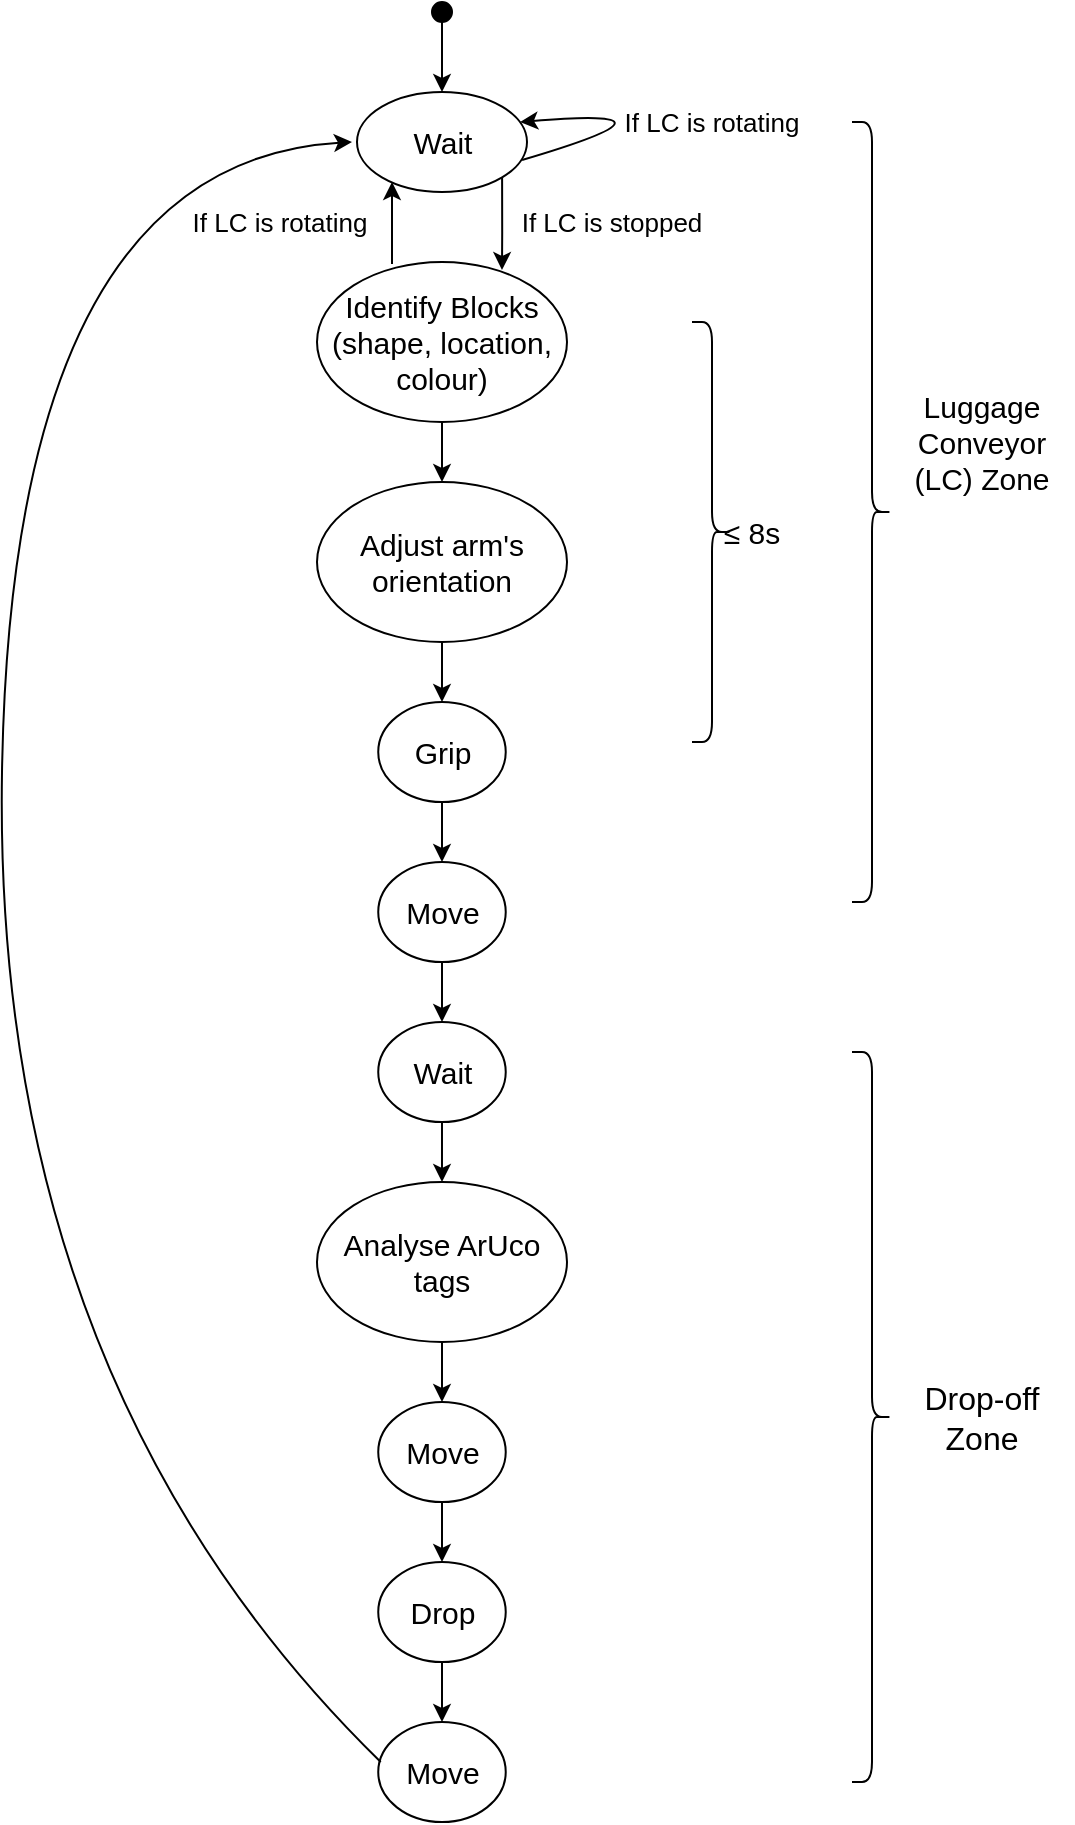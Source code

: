 <mxfile version="15.1.4" type="device"><diagram id="39z07cvuUgABxNf6jWsE" name="Page-1"><mxGraphModel dx="1243" dy="874" grid="1" gridSize="10" guides="1" tooltips="1" connect="1" arrows="1" fold="1" page="1" pageScale="1" pageWidth="827" pageHeight="1169" math="0" shadow="0"><root><mxCell id="0"/><mxCell id="1" parent="0"/><mxCell id="MdRuc2K9ISXHUe2H4kge-13" value="" style="edgeStyle=orthogonalEdgeStyle;rounded=0;orthogonalLoop=1;jettySize=auto;html=1;entryX=0.5;entryY=0;entryDx=0;entryDy=0;" edge="1" parent="1" source="MdRuc2K9ISXHUe2H4kge-1" target="MdRuc2K9ISXHUe2H4kge-2"><mxGeometry relative="1" as="geometry"><mxPoint x="375" y="110" as="targetPoint"/><Array as="points"/></mxGeometry></mxCell><mxCell id="MdRuc2K9ISXHUe2H4kge-1" value="" style="ellipse;whiteSpace=wrap;html=1;fillColor=#000000;" vertex="1" parent="1"><mxGeometry x="370" y="70" width="10" height="10" as="geometry"/></mxCell><mxCell id="MdRuc2K9ISXHUe2H4kge-20" style="edgeStyle=orthogonalEdgeStyle;rounded=0;orthogonalLoop=1;jettySize=auto;html=1;exitX=1;exitY=1;exitDx=0;exitDy=0;entryX=0.74;entryY=0.05;entryDx=0;entryDy=0;entryPerimeter=0;" edge="1" parent="1" source="MdRuc2K9ISXHUe2H4kge-2" target="MdRuc2K9ISXHUe2H4kge-6"><mxGeometry relative="1" as="geometry"/></mxCell><mxCell id="MdRuc2K9ISXHUe2H4kge-2" value="" style="ellipse;whiteSpace=wrap;html=1;fillColor=#FFFFFF;" vertex="1" parent="1"><mxGeometry x="332.5" y="115" width="85" height="50" as="geometry"/></mxCell><mxCell id="MdRuc2K9ISXHUe2H4kge-3" value="&lt;font style=&quot;font-size: 15px&quot;&gt;Wait&lt;/font&gt;" style="text;html=1;strokeColor=none;fillColor=none;align=center;verticalAlign=middle;whiteSpace=wrap;rounded=0;" vertex="1" parent="1"><mxGeometry x="357.5" y="130" width="35" height="20" as="geometry"/></mxCell><mxCell id="MdRuc2K9ISXHUe2H4kge-19" style="edgeStyle=orthogonalEdgeStyle;rounded=0;orthogonalLoop=1;jettySize=auto;html=1;exitX=0.5;exitY=1;exitDx=0;exitDy=0;entryX=0.5;entryY=0;entryDx=0;entryDy=0;" edge="1" parent="1" source="MdRuc2K9ISXHUe2H4kge-6" target="MdRuc2K9ISXHUe2H4kge-16"><mxGeometry relative="1" as="geometry"/></mxCell><mxCell id="MdRuc2K9ISXHUe2H4kge-6" value="" style="ellipse;whiteSpace=wrap;html=1;fillColor=#FFFFFF;" vertex="1" parent="1"><mxGeometry x="312.5" y="200" width="125" height="80" as="geometry"/></mxCell><mxCell id="MdRuc2K9ISXHUe2H4kge-7" value="&lt;div style=&quot;font-size: 15px&quot;&gt;&lt;font style=&quot;font-size: 15px&quot;&gt;Identify Blocks&lt;/font&gt;&lt;/div&gt;&lt;div style=&quot;font-size: 15px&quot;&gt;&lt;font style=&quot;font-size: 15px&quot;&gt;(shape, location, colour)&lt;br&gt;&lt;/font&gt;&lt;/div&gt;" style="text;html=1;strokeColor=none;fillColor=none;align=center;verticalAlign=middle;whiteSpace=wrap;rounded=0;" vertex="1" parent="1"><mxGeometry x="315" y="230" width="120" height="20" as="geometry"/></mxCell><mxCell id="MdRuc2K9ISXHUe2H4kge-10" value="&lt;font style=&quot;font-size: 13px&quot;&gt;If LC is stopped&lt;/font&gt;" style="text;html=1;strokeColor=none;fillColor=none;align=center;verticalAlign=middle;whiteSpace=wrap;rounded=0;" vertex="1" parent="1"><mxGeometry x="410" y="170" width="100" height="20" as="geometry"/></mxCell><mxCell id="MdRuc2K9ISXHUe2H4kge-14" value="" style="curved=1;endArrow=classic;html=1;exitX=0.971;exitY=0.68;exitDx=0;exitDy=0;exitPerimeter=0;entryX=0.959;entryY=0.3;entryDx=0;entryDy=0;entryPerimeter=0;" edge="1" parent="1" source="MdRuc2K9ISXHUe2H4kge-2" target="MdRuc2K9ISXHUe2H4kge-2"><mxGeometry width="50" height="50" relative="1" as="geometry"><mxPoint x="425.5" y="157.5" as="sourcePoint"/><mxPoint x="417.5" y="132.5" as="targetPoint"/><Array as="points"><mxPoint x="505" y="122.5"/></Array></mxGeometry></mxCell><mxCell id="MdRuc2K9ISXHUe2H4kge-15" value="&lt;font style=&quot;font-size: 13px&quot;&gt;If LC is rotating&lt;br&gt;&lt;/font&gt;" style="text;html=1;strokeColor=none;fillColor=none;align=center;verticalAlign=middle;whiteSpace=wrap;rounded=0;" vertex="1" parent="1"><mxGeometry x="460" y="120" width="100" height="20" as="geometry"/></mxCell><mxCell id="MdRuc2K9ISXHUe2H4kge-28" value="" style="edgeStyle=orthogonalEdgeStyle;rounded=0;orthogonalLoop=1;jettySize=auto;html=1;entryX=0.5;entryY=0;entryDx=0;entryDy=0;" edge="1" parent="1" source="MdRuc2K9ISXHUe2H4kge-16" target="MdRuc2K9ISXHUe2H4kge-26"><mxGeometry relative="1" as="geometry"/></mxCell><mxCell id="MdRuc2K9ISXHUe2H4kge-16" value="" style="ellipse;whiteSpace=wrap;html=1;fillColor=#FFFFFF;" vertex="1" parent="1"><mxGeometry x="312.5" y="310" width="125" height="80" as="geometry"/></mxCell><mxCell id="MdRuc2K9ISXHUe2H4kge-17" value="&lt;font style=&quot;font-size: 15px&quot;&gt;Adjust arm's orientation&lt;/font&gt;" style="text;html=1;strokeColor=none;fillColor=none;align=center;verticalAlign=middle;whiteSpace=wrap;rounded=0;" vertex="1" parent="1"><mxGeometry x="315" y="340" width="120" height="20" as="geometry"/></mxCell><mxCell id="MdRuc2K9ISXHUe2H4kge-22" value="&lt;font style=&quot;font-size: 13px&quot;&gt;If LC is rotating&lt;br&gt;&lt;/font&gt;" style="text;html=1;strokeColor=none;fillColor=none;align=center;verticalAlign=middle;whiteSpace=wrap;rounded=0;" vertex="1" parent="1"><mxGeometry x="244.37" y="170" width="100" height="20" as="geometry"/></mxCell><mxCell id="MdRuc2K9ISXHUe2H4kge-25" value="" style="endArrow=classic;html=1;" edge="1" parent="1"><mxGeometry width="50" height="50" relative="1" as="geometry"><mxPoint x="350" y="201" as="sourcePoint"/><mxPoint x="350" y="160" as="targetPoint"/></mxGeometry></mxCell><mxCell id="MdRuc2K9ISXHUe2H4kge-32" style="edgeStyle=orthogonalEdgeStyle;rounded=0;orthogonalLoop=1;jettySize=auto;html=1;exitX=0.5;exitY=1;exitDx=0;exitDy=0;entryX=0.5;entryY=0;entryDx=0;entryDy=0;" edge="1" parent="1" source="MdRuc2K9ISXHUe2H4kge-26" target="MdRuc2K9ISXHUe2H4kge-30"><mxGeometry relative="1" as="geometry"/></mxCell><mxCell id="MdRuc2K9ISXHUe2H4kge-26" value="" style="ellipse;whiteSpace=wrap;html=1;fillColor=#FFFFFF;" vertex="1" parent="1"><mxGeometry x="343.12" y="420" width="63.75" height="50" as="geometry"/></mxCell><mxCell id="MdRuc2K9ISXHUe2H4kge-27" value="&lt;font style=&quot;font-size: 15px&quot;&gt;Grip&lt;/font&gt;" style="text;html=1;strokeColor=none;fillColor=none;align=center;verticalAlign=middle;whiteSpace=wrap;rounded=0;" vertex="1" parent="1"><mxGeometry x="344.37" y="435" width="62.5" height="20" as="geometry"/></mxCell><mxCell id="MdRuc2K9ISXHUe2H4kge-42" style="edgeStyle=orthogonalEdgeStyle;rounded=0;orthogonalLoop=1;jettySize=auto;html=1;exitX=0.5;exitY=1;exitDx=0;exitDy=0;entryX=0.5;entryY=0;entryDx=0;entryDy=0;" edge="1" parent="1" source="MdRuc2K9ISXHUe2H4kge-30" target="MdRuc2K9ISXHUe2H4kge-38"><mxGeometry relative="1" as="geometry"/></mxCell><mxCell id="MdRuc2K9ISXHUe2H4kge-30" value="" style="ellipse;whiteSpace=wrap;html=1;fillColor=#FFFFFF;" vertex="1" parent="1"><mxGeometry x="343.12" y="500" width="63.75" height="50" as="geometry"/></mxCell><mxCell id="MdRuc2K9ISXHUe2H4kge-31" value="&lt;font style=&quot;font-size: 15px&quot;&gt;Move&lt;/font&gt;" style="text;html=1;strokeColor=none;fillColor=none;align=center;verticalAlign=middle;whiteSpace=wrap;rounded=0;" vertex="1" parent="1"><mxGeometry x="344.37" y="515" width="62.5" height="20" as="geometry"/></mxCell><mxCell id="MdRuc2K9ISXHUe2H4kge-61" style="edgeStyle=orthogonalEdgeStyle;rounded=0;orthogonalLoop=1;jettySize=auto;html=1;exitX=0.5;exitY=1;exitDx=0;exitDy=0;entryX=0.5;entryY=0;entryDx=0;entryDy=0;" edge="1" parent="1" source="MdRuc2K9ISXHUe2H4kge-35" target="MdRuc2K9ISXHUe2H4kge-56"><mxGeometry relative="1" as="geometry"/></mxCell><mxCell id="MdRuc2K9ISXHUe2H4kge-35" value="" style="ellipse;whiteSpace=wrap;html=1;fillColor=#FFFFFF;" vertex="1" parent="1"><mxGeometry x="312.5" y="660" width="125" height="80" as="geometry"/></mxCell><mxCell id="MdRuc2K9ISXHUe2H4kge-36" value="&lt;font style=&quot;font-size: 15px&quot;&gt;Analyse &lt;/font&gt;&lt;font style=&quot;font-size: 15px&quot;&gt;&lt;span class=&quot;ILfuVd NA6bn&quot;&gt;&lt;span class=&quot;hgKElc&quot;&gt;ArUco&lt;/span&gt;&lt;/span&gt; tags&lt;/font&gt;" style="text;html=1;strokeColor=none;fillColor=none;align=center;verticalAlign=middle;whiteSpace=wrap;rounded=0;" vertex="1" parent="1"><mxGeometry x="315" y="690" width="120" height="20" as="geometry"/></mxCell><mxCell id="MdRuc2K9ISXHUe2H4kge-43" style="edgeStyle=orthogonalEdgeStyle;rounded=0;orthogonalLoop=1;jettySize=auto;html=1;exitX=0.5;exitY=1;exitDx=0;exitDy=0;entryX=0.5;entryY=0;entryDx=0;entryDy=0;" edge="1" parent="1" source="MdRuc2K9ISXHUe2H4kge-38" target="MdRuc2K9ISXHUe2H4kge-35"><mxGeometry relative="1" as="geometry"/></mxCell><mxCell id="MdRuc2K9ISXHUe2H4kge-38" value="" style="ellipse;whiteSpace=wrap;html=1;fillColor=#FFFFFF;" vertex="1" parent="1"><mxGeometry x="343.12" y="580" width="63.75" height="50" as="geometry"/></mxCell><mxCell id="MdRuc2K9ISXHUe2H4kge-39" value="&lt;font style=&quot;font-size: 15px&quot;&gt;Wait&lt;/font&gt;" style="text;html=1;strokeColor=none;fillColor=none;align=center;verticalAlign=middle;whiteSpace=wrap;rounded=0;" vertex="1" parent="1"><mxGeometry x="344.37" y="595" width="62.5" height="20" as="geometry"/></mxCell><mxCell id="MdRuc2K9ISXHUe2H4kge-52" style="edgeStyle=orthogonalEdgeStyle;rounded=0;orthogonalLoop=1;jettySize=auto;html=1;exitX=0.5;exitY=1;exitDx=0;exitDy=0;entryX=0.5;entryY=0;entryDx=0;entryDy=0;" edge="1" parent="1" source="MdRuc2K9ISXHUe2H4kge-44" target="MdRuc2K9ISXHUe2H4kge-50"><mxGeometry relative="1" as="geometry"/></mxCell><mxCell id="MdRuc2K9ISXHUe2H4kge-44" value="" style="ellipse;whiteSpace=wrap;html=1;fillColor=#FFFFFF;" vertex="1" parent="1"><mxGeometry x="343.12" y="850" width="63.75" height="50" as="geometry"/></mxCell><mxCell id="MdRuc2K9ISXHUe2H4kge-45" value="&lt;font style=&quot;font-size: 15px&quot;&gt;Drop&lt;/font&gt;" style="text;html=1;strokeColor=none;fillColor=none;align=center;verticalAlign=middle;whiteSpace=wrap;rounded=0;" vertex="1" parent="1"><mxGeometry x="344.37" y="865" width="62.5" height="20" as="geometry"/></mxCell><mxCell id="MdRuc2K9ISXHUe2H4kge-50" value="" style="ellipse;whiteSpace=wrap;html=1;fillColor=#FFFFFF;" vertex="1" parent="1"><mxGeometry x="343.12" y="930" width="63.75" height="50" as="geometry"/></mxCell><mxCell id="MdRuc2K9ISXHUe2H4kge-51" value="&lt;font style=&quot;font-size: 15px&quot;&gt;Move&lt;/font&gt;" style="text;html=1;strokeColor=none;fillColor=none;align=center;verticalAlign=middle;whiteSpace=wrap;rounded=0;" vertex="1" parent="1"><mxGeometry x="344.37" y="945" width="62.5" height="20" as="geometry"/></mxCell><mxCell id="MdRuc2K9ISXHUe2H4kge-53" value="" style="curved=1;endArrow=classic;html=1;exitX=0;exitY=0.25;exitDx=0;exitDy=0;" edge="1" parent="1" source="MdRuc2K9ISXHUe2H4kge-51"><mxGeometry width="50" height="50" relative="1" as="geometry"><mxPoint x="180" y="870" as="sourcePoint"/><mxPoint x="330" y="140" as="targetPoint"/><Array as="points"><mxPoint x="150" y="760"/><mxPoint x="160" y="150"/></Array></mxGeometry></mxCell><mxCell id="MdRuc2K9ISXHUe2H4kge-60" style="edgeStyle=orthogonalEdgeStyle;rounded=0;orthogonalLoop=1;jettySize=auto;html=1;exitX=0.5;exitY=1;exitDx=0;exitDy=0;entryX=0.5;entryY=0;entryDx=0;entryDy=0;" edge="1" parent="1" source="MdRuc2K9ISXHUe2H4kge-56" target="MdRuc2K9ISXHUe2H4kge-44"><mxGeometry relative="1" as="geometry"/></mxCell><mxCell id="MdRuc2K9ISXHUe2H4kge-56" value="" style="ellipse;whiteSpace=wrap;html=1;fillColor=#FFFFFF;" vertex="1" parent="1"><mxGeometry x="343.12" y="770" width="63.75" height="50" as="geometry"/></mxCell><mxCell id="MdRuc2K9ISXHUe2H4kge-57" value="&lt;font style=&quot;font-size: 15px&quot;&gt;Move&lt;/font&gt;" style="text;html=1;strokeColor=none;fillColor=none;align=center;verticalAlign=middle;whiteSpace=wrap;rounded=0;" vertex="1" parent="1"><mxGeometry x="344.37" y="785" width="62.5" height="20" as="geometry"/></mxCell><mxCell id="MdRuc2K9ISXHUe2H4kge-63" value="" style="shape=curlyBracket;whiteSpace=wrap;html=1;rounded=1;flipH=1;fillColor=#FFFFFF;" vertex="1" parent="1"><mxGeometry x="500" y="230" width="20" height="210" as="geometry"/></mxCell><mxCell id="MdRuc2K9ISXHUe2H4kge-65" value="&lt;font style=&quot;font-size: 15px&quot;&gt;≤ 8s&lt;/font&gt;" style="text;html=1;strokeColor=none;fillColor=none;align=center;verticalAlign=middle;whiteSpace=wrap;rounded=0;" vertex="1" parent="1"><mxGeometry x="510" y="325" width="40" height="20" as="geometry"/></mxCell><mxCell id="MdRuc2K9ISXHUe2H4kge-67" value="" style="shape=curlyBracket;whiteSpace=wrap;html=1;rounded=1;flipH=1;fillColor=#FFFFFF;" vertex="1" parent="1"><mxGeometry x="580" y="130" width="20" height="390" as="geometry"/></mxCell><mxCell id="MdRuc2K9ISXHUe2H4kge-68" value="&lt;font style=&quot;font-size: 15px&quot;&gt;Luggage Conveyor (LC) Zone&lt;/font&gt;" style="text;html=1;strokeColor=none;fillColor=none;align=center;verticalAlign=middle;whiteSpace=wrap;rounded=0;" vertex="1" parent="1"><mxGeometry x="600" y="280" width="90" height="20" as="geometry"/></mxCell><mxCell id="MdRuc2K9ISXHUe2H4kge-69" value="" style="shape=curlyBracket;whiteSpace=wrap;html=1;rounded=1;flipH=1;fillColor=#FFFFFF;" vertex="1" parent="1"><mxGeometry x="580" y="595" width="20" height="365" as="geometry"/></mxCell><mxCell id="MdRuc2K9ISXHUe2H4kge-70" value="&lt;font style=&quot;font-size: 16px&quot;&gt;Drop-off Zone&lt;br&gt;&lt;/font&gt;" style="text;html=1;strokeColor=none;fillColor=none;align=center;verticalAlign=middle;whiteSpace=wrap;rounded=0;" vertex="1" parent="1"><mxGeometry x="600" y="767.5" width="90" height="20" as="geometry"/></mxCell></root></mxGraphModel></diagram></mxfile>